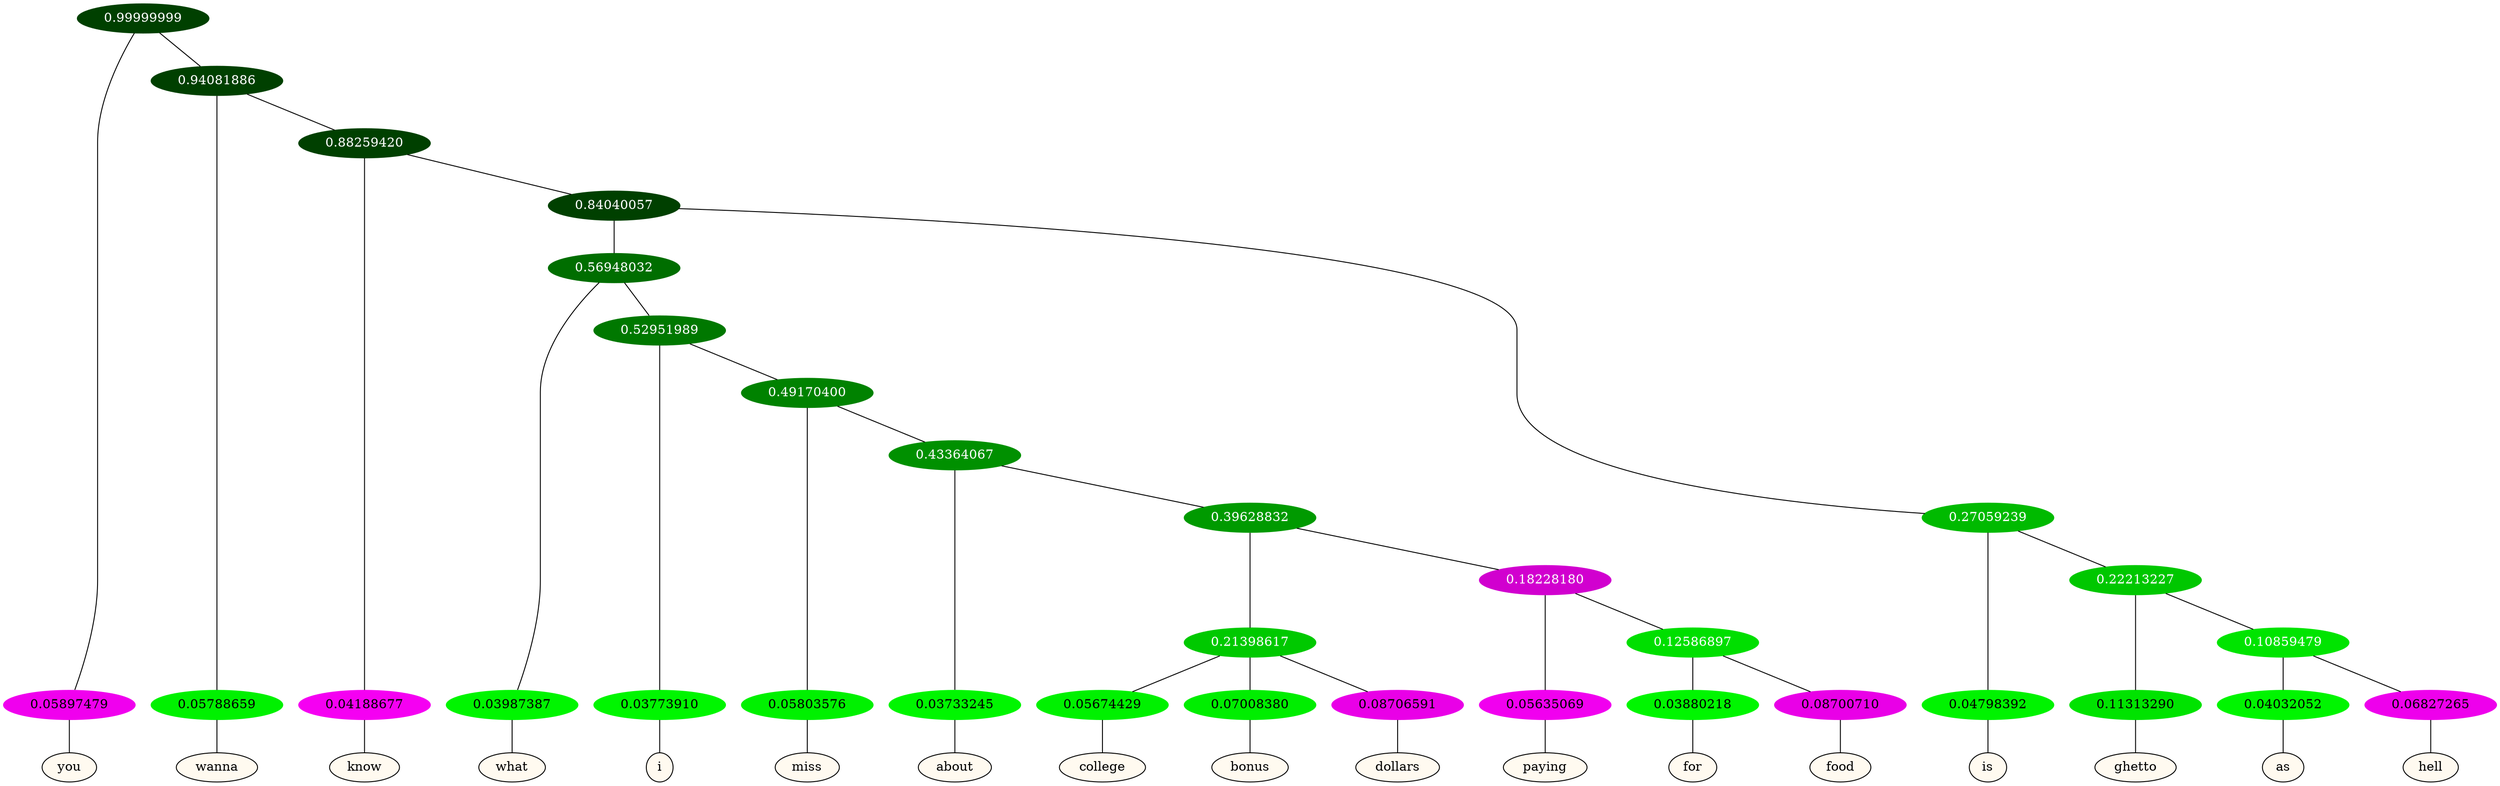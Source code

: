graph {
	node [format=png height=0.15 nodesep=0.001 ordering=out overlap=prism overlap_scaling=0.01 ranksep=0.001 ratio=0.2 style=filled width=0.15]
	{
		rank=same
		a_w_1 [label=you color=black fillcolor=floralwhite style="filled,solid"]
		a_w_3 [label=wanna color=black fillcolor=floralwhite style="filled,solid"]
		a_w_5 [label=know color=black fillcolor=floralwhite style="filled,solid"]
		a_w_9 [label=what color=black fillcolor=floralwhite style="filled,solid"]
		a_w_13 [label=i color=black fillcolor=floralwhite style="filled,solid"]
		a_w_17 [label=miss color=black fillcolor=floralwhite style="filled,solid"]
		a_w_21 [label=about color=black fillcolor=floralwhite style="filled,solid"]
		a_w_25 [label=college color=black fillcolor=floralwhite style="filled,solid"]
		a_w_26 [label=bonus color=black fillcolor=floralwhite style="filled,solid"]
		a_w_27 [label=dollars color=black fillcolor=floralwhite style="filled,solid"]
		a_w_28 [label=paying color=black fillcolor=floralwhite style="filled,solid"]
		a_w_30 [label=for color=black fillcolor=floralwhite style="filled,solid"]
		a_w_31 [label=food color=black fillcolor=floralwhite style="filled,solid"]
		a_w_11 [label=is color=black fillcolor=floralwhite style="filled,solid"]
		a_w_15 [label=ghetto color=black fillcolor=floralwhite style="filled,solid"]
		a_w_19 [label=as color=black fillcolor=floralwhite style="filled,solid"]
		a_w_20 [label=hell color=black fillcolor=floralwhite style="filled,solid"]
	}
	a_n_1 -- a_w_1
	a_n_3 -- a_w_3
	a_n_5 -- a_w_5
	a_n_9 -- a_w_9
	a_n_13 -- a_w_13
	a_n_17 -- a_w_17
	a_n_21 -- a_w_21
	a_n_25 -- a_w_25
	a_n_26 -- a_w_26
	a_n_27 -- a_w_27
	a_n_28 -- a_w_28
	a_n_30 -- a_w_30
	a_n_31 -- a_w_31
	a_n_11 -- a_w_11
	a_n_15 -- a_w_15
	a_n_19 -- a_w_19
	a_n_20 -- a_w_20
	{
		rank=same
		a_n_1 [label=0.05897479 color="0.835 1.000 0.941" fontcolor=black]
		a_n_3 [label=0.05788659 color="0.334 1.000 0.942" fontcolor=black]
		a_n_5 [label=0.04188677 color="0.835 1.000 0.958" fontcolor=black]
		a_n_9 [label=0.03987387 color="0.334 1.000 0.960" fontcolor=black]
		a_n_13 [label=0.03773910 color="0.334 1.000 0.962" fontcolor=black]
		a_n_17 [label=0.05803576 color="0.334 1.000 0.942" fontcolor=black]
		a_n_21 [label=0.03733245 color="0.334 1.000 0.963" fontcolor=black]
		a_n_25 [label=0.05674429 color="0.334 1.000 0.943" fontcolor=black]
		a_n_26 [label=0.07008380 color="0.334 1.000 0.930" fontcolor=black]
		a_n_27 [label=0.08706591 color="0.835 1.000 0.913" fontcolor=black]
		a_n_28 [label=0.05635069 color="0.835 1.000 0.944" fontcolor=black]
		a_n_30 [label=0.03880218 color="0.334 1.000 0.961" fontcolor=black]
		a_n_31 [label=0.08700710 color="0.835 1.000 0.913" fontcolor=black]
		a_n_11 [label=0.04798392 color="0.334 1.000 0.952" fontcolor=black]
		a_n_15 [label=0.11313290 color="0.334 1.000 0.887" fontcolor=black]
		a_n_19 [label=0.04032052 color="0.334 1.000 0.960" fontcolor=black]
		a_n_20 [label=0.06827265 color="0.835 1.000 0.932" fontcolor=black]
	}
	a_n_0 [label=0.99999999 color="0.334 1.000 0.250" fontcolor=grey99]
	a_n_0 -- a_n_1
	a_n_2 [label=0.94081886 color="0.334 1.000 0.250" fontcolor=grey99]
	a_n_0 -- a_n_2
	a_n_2 -- a_n_3
	a_n_4 [label=0.88259420 color="0.334 1.000 0.250" fontcolor=grey99]
	a_n_2 -- a_n_4
	a_n_4 -- a_n_5
	a_n_6 [label=0.84040057 color="0.334 1.000 0.250" fontcolor=grey99]
	a_n_4 -- a_n_6
	a_n_7 [label=0.56948032 color="0.334 1.000 0.431" fontcolor=grey99]
	a_n_6 -- a_n_7
	a_n_8 [label=0.27059239 color="0.334 1.000 0.729" fontcolor=grey99]
	a_n_6 -- a_n_8
	a_n_7 -- a_n_9
	a_n_10 [label=0.52951989 color="0.334 1.000 0.470" fontcolor=grey99]
	a_n_7 -- a_n_10
	a_n_8 -- a_n_11
	a_n_12 [label=0.22213227 color="0.334 1.000 0.778" fontcolor=grey99]
	a_n_8 -- a_n_12
	a_n_10 -- a_n_13
	a_n_14 [label=0.49170400 color="0.334 1.000 0.508" fontcolor=grey99]
	a_n_10 -- a_n_14
	a_n_12 -- a_n_15
	a_n_16 [label=0.10859479 color="0.334 1.000 0.891" fontcolor=grey99]
	a_n_12 -- a_n_16
	a_n_14 -- a_n_17
	a_n_18 [label=0.43364067 color="0.334 1.000 0.566" fontcolor=grey99]
	a_n_14 -- a_n_18
	a_n_16 -- a_n_19
	a_n_16 -- a_n_20
	a_n_18 -- a_n_21
	a_n_22 [label=0.39628832 color="0.334 1.000 0.604" fontcolor=grey99]
	a_n_18 -- a_n_22
	a_n_23 [label=0.21398617 color="0.334 1.000 0.786" fontcolor=grey99]
	a_n_22 -- a_n_23
	a_n_24 [label=0.18228180 color="0.835 1.000 0.818" fontcolor=grey99]
	a_n_22 -- a_n_24
	a_n_23 -- a_n_25
	a_n_23 -- a_n_26
	a_n_23 -- a_n_27
	a_n_24 -- a_n_28
	a_n_29 [label=0.12586897 color="0.334 1.000 0.874" fontcolor=grey99]
	a_n_24 -- a_n_29
	a_n_29 -- a_n_30
	a_n_29 -- a_n_31
}
